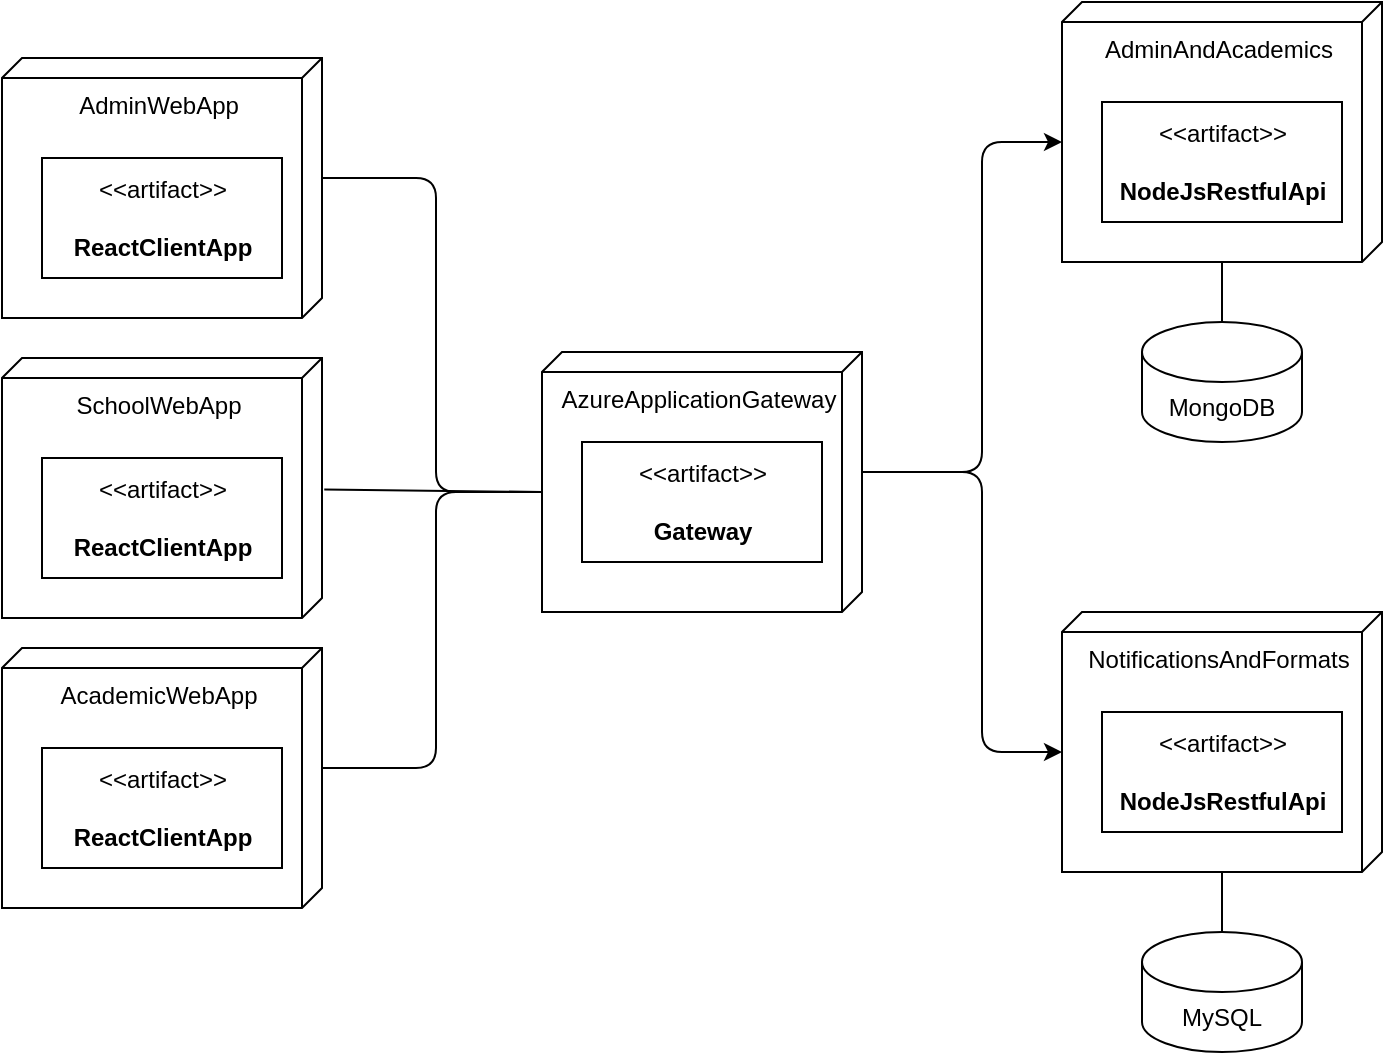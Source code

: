 <mxfile>
    <diagram id="LMq2UV9fvD7WIYkg8hmm" name="Deployment Diagram">
        <mxGraphModel dx="1061" dy="639" grid="1" gridSize="10" guides="1" tooltips="1" connect="1" arrows="1" fold="1" page="1" pageScale="1" pageWidth="850" pageHeight="1100" math="0" shadow="0">
            <root>
                <mxCell id="0"/>
                <mxCell id="1" parent="0"/>
                <mxCell id="71" value="" style="group" parent="1" vertex="1" connectable="0">
                    <mxGeometry x="610" y="288" width="160" height="220" as="geometry"/>
                </mxCell>
                <mxCell id="72" value="" style="group" parent="71" vertex="1" connectable="0">
                    <mxGeometry width="160" height="130" as="geometry"/>
                </mxCell>
                <mxCell id="73" value="AdminAndAcademics" style="verticalAlign=top;align=center;shape=cube;size=10;direction=south;fontStyle=0;html=1;boundedLbl=1;spacingLeft=5;container=0;" parent="72" vertex="1">
                    <mxGeometry width="160" height="130" as="geometry"/>
                </mxCell>
                <mxCell id="74" value="&amp;lt;&amp;lt;artifact&amp;gt;&amp;gt;&lt;br&gt;&lt;br&gt;&lt;b&gt;NodeJsRestfulApi&lt;/b&gt;" style="html=1;align=center;verticalAlign=middle;dashed=0;fontSize=12;" parent="72" vertex="1">
                    <mxGeometry x="20" y="50" width="120" height="60" as="geometry"/>
                </mxCell>
                <mxCell id="75" value="MongoDB" style="shape=cylinder3;whiteSpace=wrap;html=1;boundedLbl=1;backgroundOutline=1;size=15;fontSize=12;" parent="71" vertex="1">
                    <mxGeometry x="40" y="160" width="80" height="60" as="geometry"/>
                </mxCell>
                <mxCell id="76" value="" style="edgeStyle=none;html=1;fontSize=12;endArrow=none;endFill=0;" parent="71" source="73" target="75" edge="1">
                    <mxGeometry relative="1" as="geometry"/>
                </mxCell>
                <mxCell id="88" value="" style="group" parent="1" vertex="1" connectable="0">
                    <mxGeometry x="80" y="611" width="160" height="130" as="geometry"/>
                </mxCell>
                <mxCell id="89" value="AcademicWebApp" style="verticalAlign=top;align=center;shape=cube;size=10;direction=south;fontStyle=0;html=1;boundedLbl=1;spacingLeft=5;container=0;" parent="88" vertex="1">
                    <mxGeometry width="160" height="130" as="geometry"/>
                </mxCell>
                <mxCell id="90" value="&amp;lt;&amp;lt;artifact&amp;gt;&amp;gt;&lt;br&gt;&lt;br&gt;&lt;b&gt;ReactClientApp&lt;/b&gt;" style="html=1;align=center;verticalAlign=middle;dashed=0;fontSize=12;" parent="88" vertex="1">
                    <mxGeometry x="20" y="50" width="120" height="60" as="geometry"/>
                </mxCell>
                <mxCell id="94" value="" style="group" parent="1" vertex="1" connectable="0">
                    <mxGeometry x="350" y="463" width="160" height="130" as="geometry"/>
                </mxCell>
                <mxCell id="26" value="AzureApplicationGateway" style="verticalAlign=top;align=center;shape=cube;size=10;direction=south;fontStyle=0;html=1;boundedLbl=1;spacingLeft=5;container=0;" parent="94" vertex="1">
                    <mxGeometry width="160" height="130" as="geometry"/>
                </mxCell>
                <mxCell id="27" value="&amp;lt;&amp;lt;artifact&amp;gt;&amp;gt;&lt;br&gt;&lt;br&gt;&lt;b&gt;Gateway&lt;/b&gt;" style="html=1;align=center;verticalAlign=middle;dashed=0;fontSize=12;container=0;" parent="94" vertex="1">
                    <mxGeometry x="20" y="45" width="120" height="60" as="geometry"/>
                </mxCell>
                <mxCell id="95" value="" style="group" parent="1" vertex="1" connectable="0">
                    <mxGeometry x="80" y="316" width="160" height="130" as="geometry"/>
                </mxCell>
                <mxCell id="40" value="AdminWebApp" style="verticalAlign=top;align=center;shape=cube;size=10;direction=south;fontStyle=0;html=1;boundedLbl=1;spacingLeft=5;container=0;" parent="95" vertex="1">
                    <mxGeometry width="160" height="130" as="geometry"/>
                </mxCell>
                <mxCell id="41" value="&amp;lt;&amp;lt;artifact&amp;gt;&amp;gt;&lt;br&gt;&lt;br&gt;&lt;b&gt;ReactClientApp&lt;/b&gt;" style="html=1;align=center;verticalAlign=middle;dashed=0;fontSize=12;container=0;" parent="95" vertex="1">
                    <mxGeometry x="20" y="50" width="120" height="60" as="geometry"/>
                </mxCell>
                <mxCell id="122" value="" style="group" parent="1" vertex="1" connectable="0">
                    <mxGeometry x="80" y="466" width="160" height="130" as="geometry"/>
                </mxCell>
                <mxCell id="123" value="SchoolWebApp" style="verticalAlign=top;align=center;shape=cube;size=10;direction=south;fontStyle=0;html=1;boundedLbl=1;spacingLeft=5;container=0;" parent="122" vertex="1">
                    <mxGeometry width="160" height="130" as="geometry"/>
                </mxCell>
                <mxCell id="124" value="&amp;lt;&amp;lt;artifact&amp;gt;&amp;gt;&lt;br&gt;&lt;br&gt;&lt;b&gt;ReactClientApp&lt;/b&gt;" style="html=1;align=center;verticalAlign=middle;dashed=0;fontSize=12;container=0;" parent="122" vertex="1">
                    <mxGeometry x="20" y="50" width="120" height="60" as="geometry"/>
                </mxCell>
                <mxCell id="126" style="edgeStyle=none;html=1;exitX=0.506;exitY=-0.007;exitDx=0;exitDy=0;exitPerimeter=0;entryX=0;entryY=0;entryDx=70;entryDy=160;entryPerimeter=0;endArrow=none;endFill=0;" parent="1" source="123" target="26" edge="1">
                    <mxGeometry relative="1" as="geometry"/>
                </mxCell>
                <mxCell id="127" style="edgeStyle=none;html=1;exitX=0;exitY=0;exitDx=60;exitDy=0;exitPerimeter=0;entryX=0;entryY=0;entryDx=70;entryDy=160;entryPerimeter=0;endArrow=none;endFill=0;" parent="1" source="40" target="26" edge="1">
                    <mxGeometry relative="1" as="geometry">
                        <Array as="points">
                            <mxPoint x="297" y="376"/>
                            <mxPoint x="297" y="533"/>
                        </Array>
                    </mxGeometry>
                </mxCell>
                <mxCell id="128" style="edgeStyle=none;html=1;exitX=0;exitY=0;exitDx=60;exitDy=0;exitPerimeter=0;entryX=0;entryY=0;entryDx=70;entryDy=160;entryPerimeter=0;endArrow=none;endFill=0;" parent="1" source="89" target="26" edge="1">
                    <mxGeometry relative="1" as="geometry">
                        <Array as="points">
                            <mxPoint x="297" y="671"/>
                            <mxPoint x="297" y="533"/>
                        </Array>
                    </mxGeometry>
                </mxCell>
                <mxCell id="132" value="" style="group" parent="1" vertex="1" connectable="0">
                    <mxGeometry x="610" y="593" width="160" height="220" as="geometry"/>
                </mxCell>
                <mxCell id="133" value="" style="group" parent="132" vertex="1" connectable="0">
                    <mxGeometry width="160" height="130" as="geometry"/>
                </mxCell>
                <mxCell id="134" value="NotificationsAndFormats" style="verticalAlign=top;align=center;shape=cube;size=10;direction=south;fontStyle=0;html=1;boundedLbl=1;spacingLeft=5;container=0;" parent="133" vertex="1">
                    <mxGeometry width="160" height="130" as="geometry"/>
                </mxCell>
                <mxCell id="135" value="&amp;lt;&amp;lt;artifact&amp;gt;&amp;gt;&lt;br&gt;&lt;br&gt;&lt;b&gt;NodeJsRestfulApi&lt;/b&gt;" style="html=1;align=center;verticalAlign=middle;dashed=0;fontSize=12;" parent="133" vertex="1">
                    <mxGeometry x="20" y="50" width="120" height="60" as="geometry"/>
                </mxCell>
                <mxCell id="136" value="MySQL" style="shape=cylinder3;whiteSpace=wrap;html=1;boundedLbl=1;backgroundOutline=1;size=15;fontSize=12;" parent="132" vertex="1">
                    <mxGeometry x="40" y="160" width="80" height="60" as="geometry"/>
                </mxCell>
                <mxCell id="137" value="" style="edgeStyle=none;html=1;fontSize=12;endArrow=none;endFill=0;" parent="132" source="134" target="136" edge="1">
                    <mxGeometry relative="1" as="geometry"/>
                </mxCell>
                <mxCell id="138" style="edgeStyle=none;html=1;exitX=0;exitY=0;exitDx=60;exitDy=0;exitPerimeter=0;entryX=0;entryY=0;entryDx=70;entryDy=160;entryPerimeter=0;" parent="1" source="26" target="73" edge="1">
                    <mxGeometry relative="1" as="geometry">
                        <Array as="points">
                            <mxPoint x="570" y="523"/>
                            <mxPoint x="570" y="358"/>
                        </Array>
                    </mxGeometry>
                </mxCell>
                <mxCell id="139" style="edgeStyle=none;html=1;exitX=0;exitY=0;exitDx=60;exitDy=0;exitPerimeter=0;entryX=0;entryY=0;entryDx=70;entryDy=160;entryPerimeter=0;" parent="1" source="26" target="134" edge="1">
                    <mxGeometry relative="1" as="geometry">
                        <Array as="points">
                            <mxPoint x="570" y="523"/>
                            <mxPoint x="570" y="663"/>
                        </Array>
                    </mxGeometry>
                </mxCell>
            </root>
        </mxGraphModel>
    </diagram>
</mxfile>